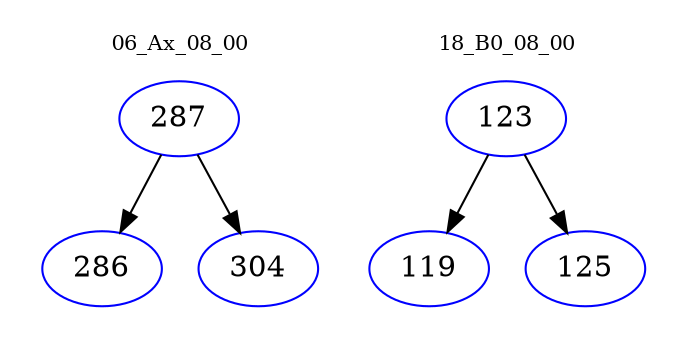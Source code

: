 digraph{
subgraph cluster_0 {
color = white
label = "06_Ax_08_00";
fontsize=10;
T0_287 [label="287", color="blue"]
T0_287 -> T0_286 [color="black"]
T0_286 [label="286", color="blue"]
T0_287 -> T0_304 [color="black"]
T0_304 [label="304", color="blue"]
}
subgraph cluster_1 {
color = white
label = "18_B0_08_00";
fontsize=10;
T1_123 [label="123", color="blue"]
T1_123 -> T1_119 [color="black"]
T1_119 [label="119", color="blue"]
T1_123 -> T1_125 [color="black"]
T1_125 [label="125", color="blue"]
}
}
